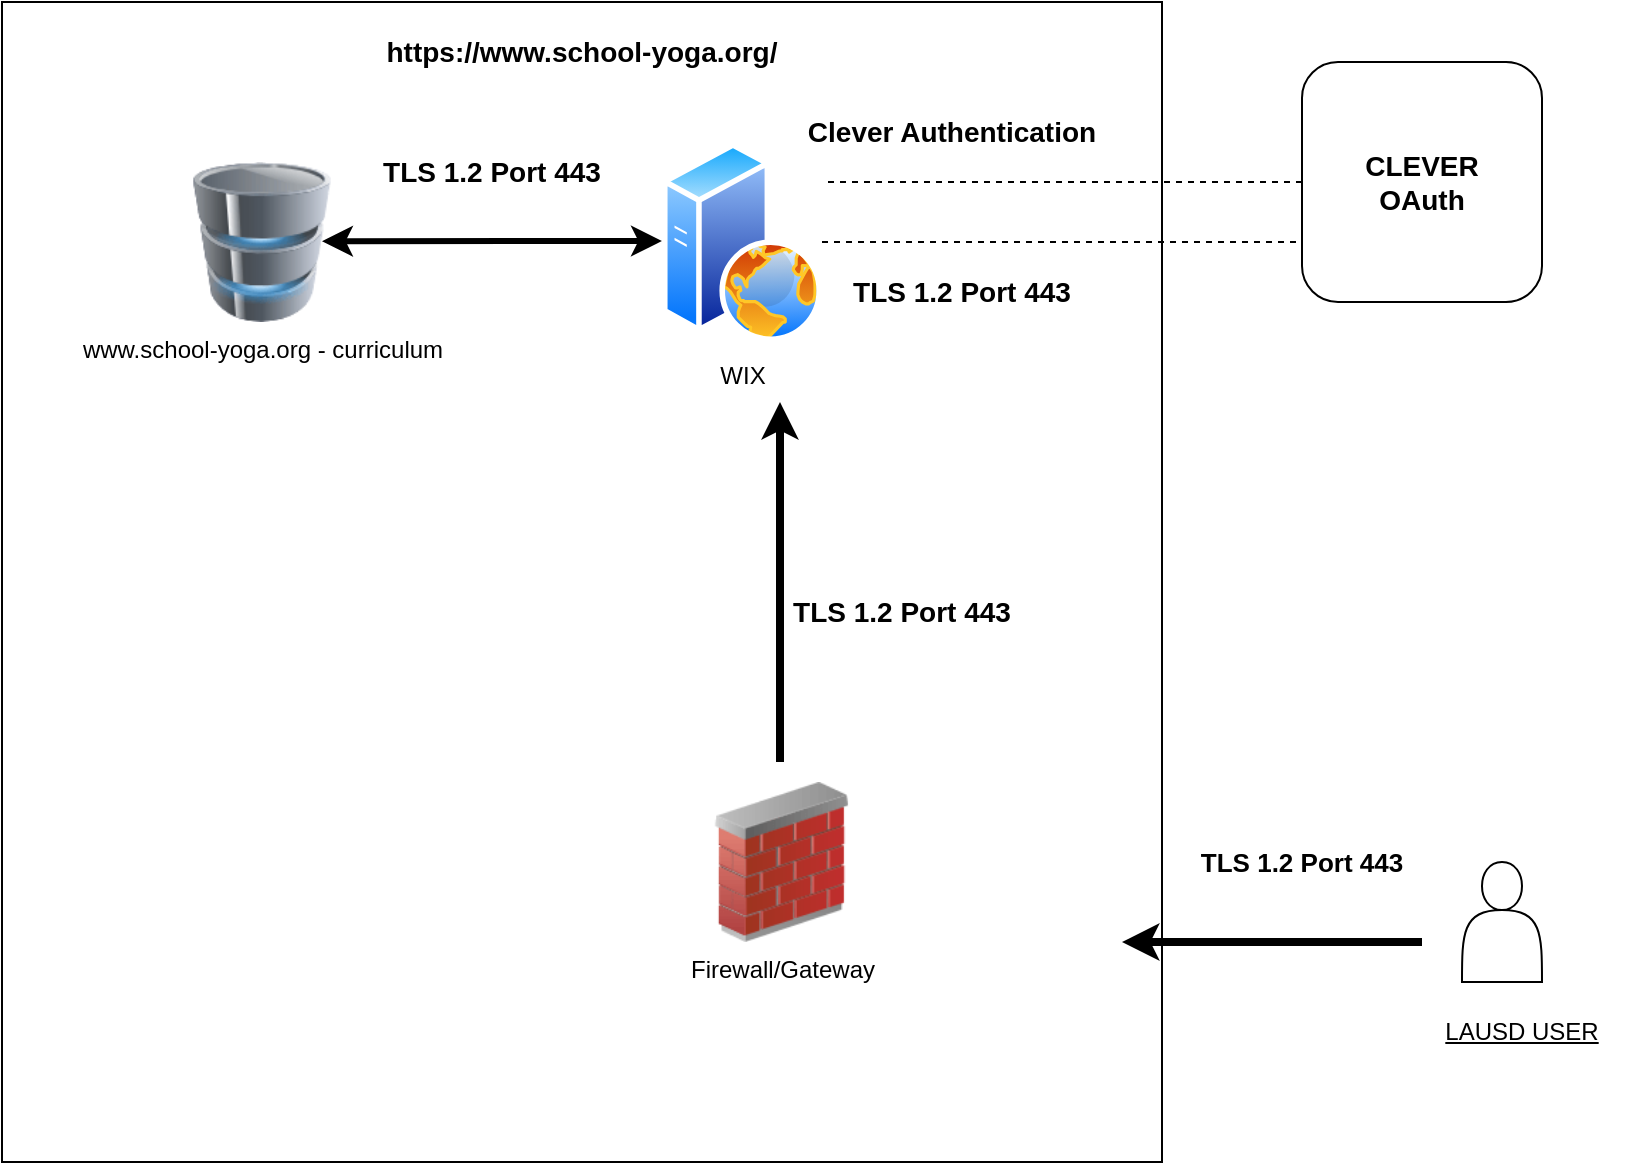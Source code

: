 <mxfile version="24.7.8">
  <diagram name="Page-1" id="1KQf78XB4yV1dHy21nAK">
    <mxGraphModel dx="1418" dy="693" grid="1" gridSize="10" guides="1" tooltips="1" connect="1" arrows="1" fold="1" page="1" pageScale="1" pageWidth="850" pageHeight="1100" math="0" shadow="0">
      <root>
        <mxCell id="0" />
        <mxCell id="1" parent="0" />
        <mxCell id="3YqL1lU9jh0eL-Hzpn0H-1" value="" style="whiteSpace=wrap;html=1;aspect=fixed;" vertex="1" parent="1">
          <mxGeometry x="20" y="50" width="580" height="580" as="geometry" />
        </mxCell>
        <mxCell id="3YqL1lU9jh0eL-Hzpn0H-2" value="" style="shape=actor;whiteSpace=wrap;html=1;" vertex="1" parent="1">
          <mxGeometry x="750" y="480" width="40" height="60" as="geometry" />
        </mxCell>
        <mxCell id="3YqL1lU9jh0eL-Hzpn0H-3" value="Firewall/Gateway" style="image;html=1;image=img/lib/clip_art/networking/Firewall_02_128x128.png" vertex="1" parent="1">
          <mxGeometry x="370" y="440" width="80" height="80" as="geometry" />
        </mxCell>
        <mxCell id="3YqL1lU9jh0eL-Hzpn0H-4" value="WIX" style="image;aspect=fixed;perimeter=ellipsePerimeter;html=1;align=center;shadow=0;dashed=0;spacingTop=3;image=img/lib/active_directory/web_server.svg;" vertex="1" parent="1">
          <mxGeometry x="350" y="120" width="80" height="100" as="geometry" />
        </mxCell>
        <mxCell id="3YqL1lU9jh0eL-Hzpn0H-6" value="&lt;b style=&quot;font-size: 14px;&quot;&gt;&lt;font style=&quot;font-size: 14px;&quot;&gt;CLEVER&lt;/font&gt;&lt;/b&gt;&lt;div style=&quot;font-size: 14px;&quot;&gt;&lt;b style=&quot;&quot;&gt;&lt;font style=&quot;font-size: 14px;&quot;&gt;OAuth&lt;/font&gt;&lt;/b&gt;&lt;/div&gt;" style="rounded=1;whiteSpace=wrap;html=1;" vertex="1" parent="1">
          <mxGeometry x="670" y="80" width="120" height="120" as="geometry" />
        </mxCell>
        <mxCell id="3YqL1lU9jh0eL-Hzpn0H-10" value="" style="endArrow=classic;html=1;rounded=0;exitX=0.5;exitY=0;exitDx=0;exitDy=0;strokeWidth=4;" edge="1" parent="1">
          <mxGeometry width="50" height="50" relative="1" as="geometry">
            <mxPoint x="409" y="430" as="sourcePoint" />
            <mxPoint x="409" y="250" as="targetPoint" />
          </mxGeometry>
        </mxCell>
        <mxCell id="3YqL1lU9jh0eL-Hzpn0H-11" value="&lt;b&gt;&lt;font style=&quot;font-size: 14px;&quot;&gt;TLS 1.2 Port 443&lt;/font&gt;&lt;/b&gt;" style="text;html=1;align=center;verticalAlign=middle;whiteSpace=wrap;rounded=0;" vertex="1" parent="1">
          <mxGeometry x="410" y="340" width="120" height="30" as="geometry" />
        </mxCell>
        <mxCell id="3YqL1lU9jh0eL-Hzpn0H-13" value="" style="endArrow=none;dashed=1;html=1;rounded=0;exitX=1;exitY=0.5;exitDx=0;exitDy=0;entryX=0;entryY=0.75;entryDx=0;entryDy=0;" edge="1" parent="1" source="3YqL1lU9jh0eL-Hzpn0H-4" target="3YqL1lU9jh0eL-Hzpn0H-6">
          <mxGeometry width="50" height="50" relative="1" as="geometry">
            <mxPoint x="480" y="190" as="sourcePoint" />
            <mxPoint x="520" y="150" as="targetPoint" />
          </mxGeometry>
        </mxCell>
        <mxCell id="3YqL1lU9jh0eL-Hzpn0H-14" value="" style="endArrow=none;dashed=1;html=1;rounded=0;entryX=0;entryY=0.5;entryDx=0;entryDy=0;" edge="1" parent="1" target="3YqL1lU9jh0eL-Hzpn0H-6">
          <mxGeometry width="50" height="50" relative="1" as="geometry">
            <mxPoint x="433" y="140" as="sourcePoint" />
            <mxPoint x="520" y="100" as="targetPoint" />
          </mxGeometry>
        </mxCell>
        <mxCell id="3YqL1lU9jh0eL-Hzpn0H-15" value="&lt;u&gt;LAUSD USER&lt;/u&gt;" style="text;html=1;align=center;verticalAlign=middle;whiteSpace=wrap;rounded=0;" vertex="1" parent="1">
          <mxGeometry x="720" y="550" width="120" height="30" as="geometry" />
        </mxCell>
        <mxCell id="3YqL1lU9jh0eL-Hzpn0H-16" value="" style="endArrow=classic;html=1;rounded=0;strokeWidth=4;" edge="1" parent="1">
          <mxGeometry width="50" height="50" relative="1" as="geometry">
            <mxPoint x="730" y="520" as="sourcePoint" />
            <mxPoint x="580" y="520" as="targetPoint" />
          </mxGeometry>
        </mxCell>
        <mxCell id="3YqL1lU9jh0eL-Hzpn0H-17" value="&lt;b&gt;&lt;font style=&quot;font-size: 13px;&quot;&gt;TLS 1.2 Port 443&lt;/font&gt;&lt;/b&gt;" style="text;html=1;align=center;verticalAlign=middle;whiteSpace=wrap;rounded=0;" vertex="1" parent="1">
          <mxGeometry x="610" y="465" width="120" height="30" as="geometry" />
        </mxCell>
        <mxCell id="3YqL1lU9jh0eL-Hzpn0H-18" value="&lt;b&gt;&lt;font style=&quot;font-size: 14px;&quot;&gt;https://www.school-yoga.org/&lt;/font&gt;&lt;/b&gt;" style="text;html=1;align=center;verticalAlign=middle;whiteSpace=wrap;rounded=0;" vertex="1" parent="1">
          <mxGeometry x="180" y="60" width="260" height="30" as="geometry" />
        </mxCell>
        <mxCell id="3YqL1lU9jh0eL-Hzpn0H-19" value="&lt;b&gt;&lt;font style=&quot;font-size: 14px;&quot;&gt;Clever Authentication&lt;/font&gt;&lt;/b&gt;" style="text;html=1;align=center;verticalAlign=middle;whiteSpace=wrap;rounded=0;" vertex="1" parent="1">
          <mxGeometry x="420" y="100" width="150" height="30" as="geometry" />
        </mxCell>
        <mxCell id="3YqL1lU9jh0eL-Hzpn0H-20" value="&lt;b&gt;&lt;font style=&quot;font-size: 14px;&quot;&gt;TLS 1.2 Port 443&lt;/font&gt;&lt;/b&gt;" style="text;html=1;align=center;verticalAlign=middle;whiteSpace=wrap;rounded=0;" vertex="1" parent="1">
          <mxGeometry x="440" y="180" width="120" height="30" as="geometry" />
        </mxCell>
        <mxCell id="3YqL1lU9jh0eL-Hzpn0H-21" value="www.school-yoga.org - curriculum" style="image;html=1;image=img/lib/clip_art/computers/Database_128x128.png" vertex="1" parent="1">
          <mxGeometry x="110" y="130" width="80" height="80" as="geometry" />
        </mxCell>
        <mxCell id="3YqL1lU9jh0eL-Hzpn0H-24" value="&lt;b&gt;&lt;font style=&quot;font-size: 14px;&quot;&gt;TLS 1.2 Port 443&lt;/font&gt;&lt;/b&gt;" style="text;html=1;align=center;verticalAlign=middle;whiteSpace=wrap;rounded=0;" vertex="1" parent="1">
          <mxGeometry x="200" y="120" width="130" height="30" as="geometry" />
        </mxCell>
        <mxCell id="3YqL1lU9jh0eL-Hzpn0H-27" value="" style="endArrow=classic;startArrow=classic;html=1;rounded=0;entryX=0.362;entryY=0.655;entryDx=0;entryDy=0;entryPerimeter=0;strokeWidth=3;" edge="1" parent="1">
          <mxGeometry width="50" height="50" relative="1" as="geometry">
            <mxPoint x="180" y="169.6" as="sourcePoint" />
            <mxPoint x="349.96" y="169.5" as="targetPoint" />
          </mxGeometry>
        </mxCell>
      </root>
    </mxGraphModel>
  </diagram>
</mxfile>
